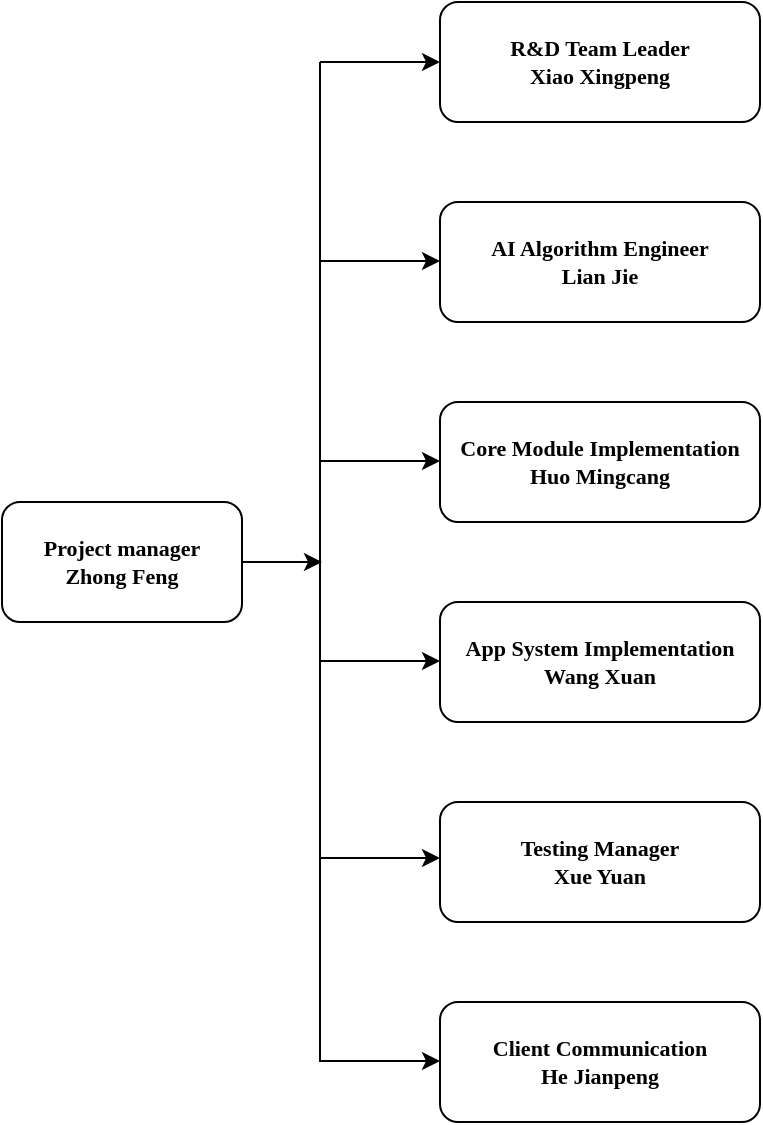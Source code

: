 <mxfile version="12.3.3" type="github" pages="1">
  <diagram id="azSfM4tmFGMGus1xtj8e" name="Page-1">
    <mxGraphModel dx="508" dy="670" grid="1" gridSize="10" guides="1" tooltips="1" connect="1" arrows="1" fold="1" page="1" pageScale="1" pageWidth="827" pageHeight="1169" math="0" shadow="0">
      <root>
        <mxCell id="0"/>
        <mxCell id="1" parent="0"/>
        <mxCell id="C2vW1ZyLFT_pk_kxMwMD-1" value="Project manager&lt;br style=&quot;font-size: 11px;&quot;&gt;Zhong Feng" style="rounded=1;whiteSpace=wrap;html=1;fontFamily=Times New Roman;fontStyle=1;fontSize=11;" parent="1" vertex="1">
          <mxGeometry x="101" y="270" width="120" height="60" as="geometry"/>
        </mxCell>
        <mxCell id="C2vW1ZyLFT_pk_kxMwMD-2" value="R&amp;amp;D Team Leader&lt;br style=&quot;font-size: 11px;&quot;&gt;Xiao Xingpeng" style="rounded=1;whiteSpace=wrap;html=1;fontFamily=Times New Roman;fontStyle=1;fontSize=11;" parent="1" vertex="1">
          <mxGeometry x="320" y="20" width="160" height="60" as="geometry"/>
        </mxCell>
        <mxCell id="C2vW1ZyLFT_pk_kxMwMD-3" value="AI Algorithm Engineer&lt;br style=&quot;font-size: 11px;&quot;&gt;Lian Jie" style="rounded=1;whiteSpace=wrap;html=1;fontFamily=Times New Roman;fontStyle=1;fontSize=11;" parent="1" vertex="1">
          <mxGeometry x="320" y="120" width="160" height="60" as="geometry"/>
        </mxCell>
        <mxCell id="C2vW1ZyLFT_pk_kxMwMD-4" value="Core Module Implementation&lt;br style=&quot;font-size: 11px;&quot;&gt;Huo Mingcang&lt;br style=&quot;font-size: 11px;&quot;&gt;" style="rounded=1;whiteSpace=wrap;html=1;fontFamily=Times New Roman;fontStyle=1;fontSize=11;" parent="1" vertex="1">
          <mxGeometry x="320" y="220" width="160" height="60" as="geometry"/>
        </mxCell>
        <mxCell id="C2vW1ZyLFT_pk_kxMwMD-5" value="App System Implementation&lt;br style=&quot;font-size: 11px&quot;&gt;Wang Xuan" style="rounded=1;whiteSpace=wrap;html=1;fontFamily=Times New Roman;fontStyle=1;fontSize=11;" parent="1" vertex="1">
          <mxGeometry x="320" y="320" width="160" height="60" as="geometry"/>
        </mxCell>
        <mxCell id="C2vW1ZyLFT_pk_kxMwMD-6" value="Testing Manager&lt;br style=&quot;font-size: 11px&quot;&gt;Xue Yuan" style="rounded=1;whiteSpace=wrap;html=1;fontFamily=Times New Roman;fontStyle=1;fontSize=11;" parent="1" vertex="1">
          <mxGeometry x="320" y="420" width="160" height="60" as="geometry"/>
        </mxCell>
        <mxCell id="C2vW1ZyLFT_pk_kxMwMD-7" value="Client Communication&lt;br style=&quot;font-size: 11px;&quot;&gt;He Jianpeng" style="rounded=1;whiteSpace=wrap;html=1;fontFamily=Times New Roman;fontStyle=1;fontSize=11;" parent="1" vertex="1">
          <mxGeometry x="320" y="520" width="160" height="60" as="geometry"/>
        </mxCell>
        <mxCell id="C2vW1ZyLFT_pk_kxMwMD-8" value="" style="endArrow=classic;html=1;exitX=1;exitY=0.5;exitDx=0;exitDy=0;fontFamily=Times New Roman;fontStyle=1;fontSize=11;" parent="1" source="C2vW1ZyLFT_pk_kxMwMD-1" edge="1">
          <mxGeometry width="50" height="50" relative="1" as="geometry">
            <mxPoint x="221" y="340" as="sourcePoint"/>
            <mxPoint x="261" y="300" as="targetPoint"/>
          </mxGeometry>
        </mxCell>
        <mxCell id="C2vW1ZyLFT_pk_kxMwMD-9" value="" style="endArrow=none;html=1;fontFamily=Times New Roman;fontStyle=1;fontSize=11;" parent="1" edge="1">
          <mxGeometry width="50" height="50" relative="1" as="geometry">
            <mxPoint x="260" y="550" as="sourcePoint"/>
            <mxPoint x="260" y="50" as="targetPoint"/>
          </mxGeometry>
        </mxCell>
        <mxCell id="C2vW1ZyLFT_pk_kxMwMD-10" value="" style="endArrow=classic;html=1;fontFamily=Times New Roman;fontStyle=1;fontSize=11;" parent="1" edge="1">
          <mxGeometry width="50" height="50" relative="1" as="geometry">
            <mxPoint x="260" y="50" as="sourcePoint"/>
            <mxPoint x="320" y="50" as="targetPoint"/>
          </mxGeometry>
        </mxCell>
        <mxCell id="C2vW1ZyLFT_pk_kxMwMD-11" value="" style="endArrow=classic;html=1;fontFamily=Times New Roman;fontStyle=1;fontSize=11;" parent="1" edge="1">
          <mxGeometry width="50" height="50" relative="1" as="geometry">
            <mxPoint x="260" y="149.5" as="sourcePoint"/>
            <mxPoint x="320" y="149.5" as="targetPoint"/>
          </mxGeometry>
        </mxCell>
        <mxCell id="C2vW1ZyLFT_pk_kxMwMD-12" value="" style="endArrow=classic;html=1;fontFamily=Times New Roman;fontStyle=1;fontSize=11;" parent="1" edge="1">
          <mxGeometry width="50" height="50" relative="1" as="geometry">
            <mxPoint x="260" y="249.5" as="sourcePoint"/>
            <mxPoint x="320" y="249.5" as="targetPoint"/>
          </mxGeometry>
        </mxCell>
        <mxCell id="C2vW1ZyLFT_pk_kxMwMD-13" value="" style="endArrow=classic;html=1;fontFamily=Times New Roman;fontStyle=1;fontSize=11;" parent="1" edge="1">
          <mxGeometry width="50" height="50" relative="1" as="geometry">
            <mxPoint x="260" y="349.5" as="sourcePoint"/>
            <mxPoint x="320" y="349.5" as="targetPoint"/>
          </mxGeometry>
        </mxCell>
        <mxCell id="C2vW1ZyLFT_pk_kxMwMD-14" value="" style="endArrow=classic;html=1;fontFamily=Times New Roman;fontStyle=1;fontSize=11;" parent="1" edge="1">
          <mxGeometry width="50" height="50" relative="1" as="geometry">
            <mxPoint x="260" y="448" as="sourcePoint"/>
            <mxPoint x="320" y="448" as="targetPoint"/>
          </mxGeometry>
        </mxCell>
        <mxCell id="C2vW1ZyLFT_pk_kxMwMD-15" value="" style="endArrow=classic;html=1;fontFamily=Times New Roman;fontStyle=1;fontSize=11;" parent="1" edge="1">
          <mxGeometry width="50" height="50" relative="1" as="geometry">
            <mxPoint x="260" y="549.5" as="sourcePoint"/>
            <mxPoint x="320" y="549.5" as="targetPoint"/>
          </mxGeometry>
        </mxCell>
      </root>
    </mxGraphModel>
  </diagram>
</mxfile>

